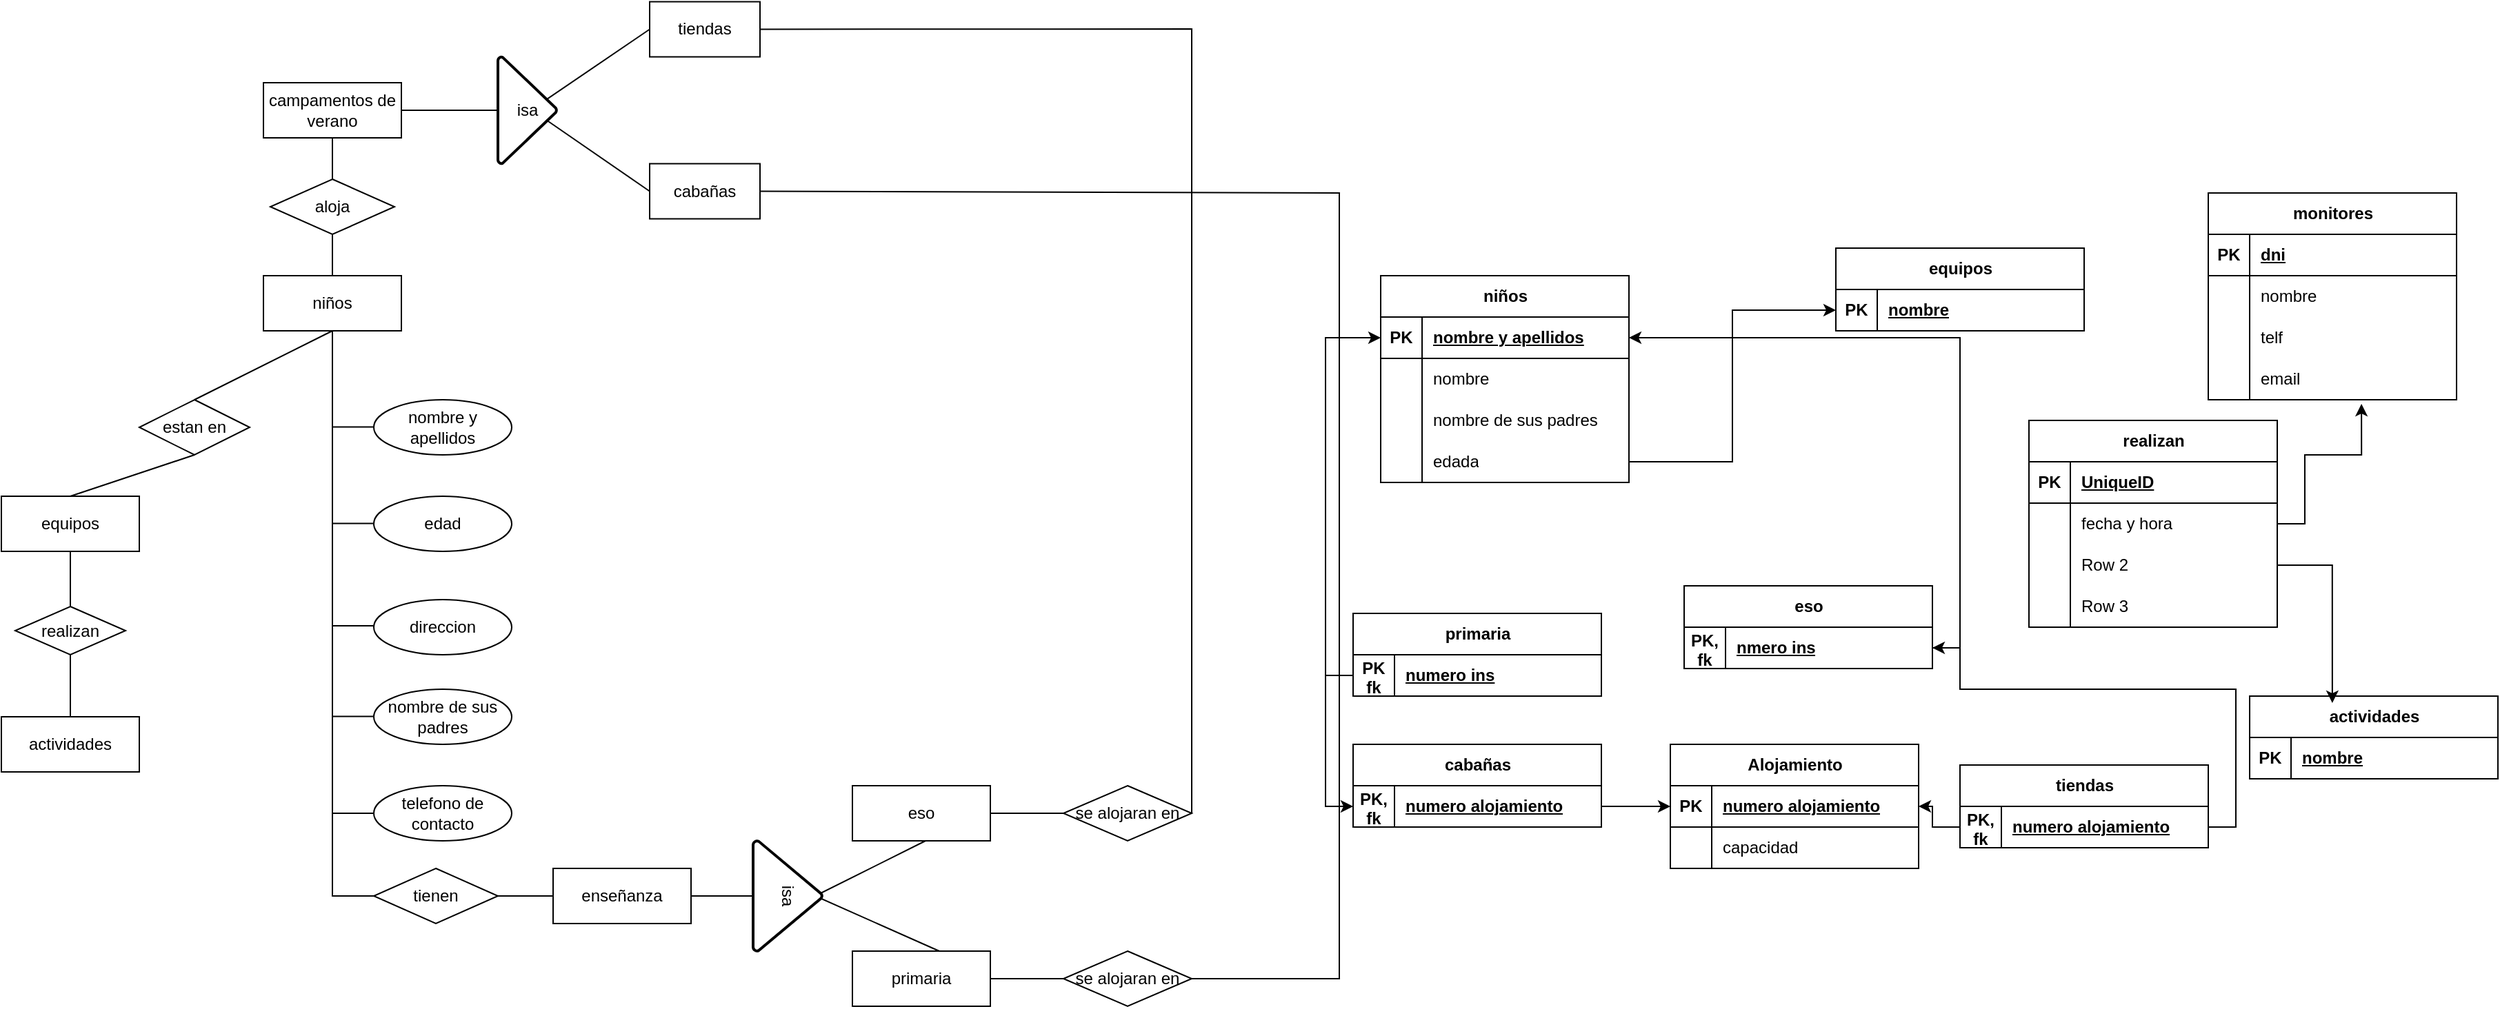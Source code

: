 <mxfile version="22.0.3" type="device">
  <diagram name="Página-1" id="S-wdcq74vXQjCi6a9etA">
    <mxGraphModel dx="1674" dy="836" grid="1" gridSize="10" guides="1" tooltips="1" connect="1" arrows="1" fold="1" page="1" pageScale="1" pageWidth="827" pageHeight="1169" math="0" shadow="0">
      <root>
        <mxCell id="0" />
        <mxCell id="1" parent="0" />
        <mxCell id="uVGY0CKynNn2OSyf4m-9-3" value="campamentos de verano" style="whiteSpace=wrap;html=1;align=center;" parent="1" vertex="1">
          <mxGeometry x="300" y="190" width="100" height="40" as="geometry" />
        </mxCell>
        <mxCell id="uVGY0CKynNn2OSyf4m-9-4" value="niños" style="whiteSpace=wrap;html=1;align=center;" parent="1" vertex="1">
          <mxGeometry x="300" y="330" width="100" height="40" as="geometry" />
        </mxCell>
        <mxCell id="uVGY0CKynNn2OSyf4m-9-6" value="" style="endArrow=none;html=1;rounded=0;exitX=0.5;exitY=1;exitDx=0;exitDy=0;entryX=0.5;entryY=0;entryDx=0;entryDy=0;" parent="1" source="uVGY0CKynNn2OSyf4m-9-3" target="uVGY0CKynNn2OSyf4m-9-4" edge="1">
          <mxGeometry relative="1" as="geometry">
            <mxPoint x="290" y="430" as="sourcePoint" />
            <mxPoint x="450" y="430" as="targetPoint" />
          </mxGeometry>
        </mxCell>
        <mxCell id="uVGY0CKynNn2OSyf4m-9-5" value="aloja" style="shape=rhombus;perimeter=rhombusPerimeter;whiteSpace=wrap;html=1;align=center;" parent="1" vertex="1">
          <mxGeometry x="305" y="260" width="90" height="40" as="geometry" />
        </mxCell>
        <mxCell id="uVGY0CKynNn2OSyf4m-9-10" value="nombre y apellidos" style="ellipse;whiteSpace=wrap;html=1;align=center;" parent="1" vertex="1">
          <mxGeometry x="380" y="420" width="100" height="40" as="geometry" />
        </mxCell>
        <mxCell id="uVGY0CKynNn2OSyf4m-9-11" value="edad" style="ellipse;whiteSpace=wrap;html=1;align=center;" parent="1" vertex="1">
          <mxGeometry x="380" y="490" width="100" height="40" as="geometry" />
        </mxCell>
        <mxCell id="uVGY0CKynNn2OSyf4m-9-12" value="direccion" style="ellipse;whiteSpace=wrap;html=1;align=center;" parent="1" vertex="1">
          <mxGeometry x="380" y="565" width="100" height="40" as="geometry" />
        </mxCell>
        <mxCell id="uVGY0CKynNn2OSyf4m-9-13" value="nombre de sus padres" style="ellipse;whiteSpace=wrap;html=1;align=center;" parent="1" vertex="1">
          <mxGeometry x="380" y="630" width="100" height="40" as="geometry" />
        </mxCell>
        <mxCell id="uVGY0CKynNn2OSyf4m-9-14" value="telefono de contacto" style="ellipse;whiteSpace=wrap;html=1;align=center;" parent="1" vertex="1">
          <mxGeometry x="380" y="700" width="100" height="40" as="geometry" />
        </mxCell>
        <mxCell id="uVGY0CKynNn2OSyf4m-9-16" value="" style="endArrow=none;html=1;rounded=0;exitX=0.5;exitY=1;exitDx=0;exitDy=0;entryX=0;entryY=0.5;entryDx=0;entryDy=0;" parent="1" edge="1">
          <mxGeometry relative="1" as="geometry">
            <mxPoint x="350" y="370" as="sourcePoint" />
            <mxPoint x="380.0" y="780" as="targetPoint" />
            <Array as="points">
              <mxPoint x="350" y="780" />
            </Array>
          </mxGeometry>
        </mxCell>
        <mxCell id="uVGY0CKynNn2OSyf4m-9-18" value="" style="endArrow=none;html=1;rounded=0;entryX=0;entryY=0.5;entryDx=0;entryDy=0;" parent="1" target="uVGY0CKynNn2OSyf4m-9-14" edge="1">
          <mxGeometry relative="1" as="geometry">
            <mxPoint x="350" y="720" as="sourcePoint" />
            <mxPoint x="180" y="560" as="targetPoint" />
          </mxGeometry>
        </mxCell>
        <mxCell id="uVGY0CKynNn2OSyf4m-9-19" value="" style="endArrow=none;html=1;rounded=0;entryX=0;entryY=0.5;entryDx=0;entryDy=0;" parent="1" edge="1">
          <mxGeometry relative="1" as="geometry">
            <mxPoint x="350" y="649.76" as="sourcePoint" />
            <mxPoint x="380" y="649.76" as="targetPoint" />
          </mxGeometry>
        </mxCell>
        <mxCell id="uVGY0CKynNn2OSyf4m-9-23" value="" style="endArrow=none;html=1;rounded=0;entryX=0;entryY=0.5;entryDx=0;entryDy=0;" parent="1" edge="1">
          <mxGeometry relative="1" as="geometry">
            <mxPoint x="350" y="584" as="sourcePoint" />
            <mxPoint x="380" y="584" as="targetPoint" />
          </mxGeometry>
        </mxCell>
        <mxCell id="uVGY0CKynNn2OSyf4m-9-24" value="" style="endArrow=none;html=1;rounded=0;entryX=0;entryY=0.5;entryDx=0;entryDy=0;" parent="1" edge="1">
          <mxGeometry relative="1" as="geometry">
            <mxPoint x="350" y="509.76" as="sourcePoint" />
            <mxPoint x="380" y="509.76" as="targetPoint" />
          </mxGeometry>
        </mxCell>
        <mxCell id="uVGY0CKynNn2OSyf4m-9-25" value="" style="endArrow=none;html=1;rounded=0;entryX=0;entryY=0.5;entryDx=0;entryDy=0;" parent="1" edge="1">
          <mxGeometry relative="1" as="geometry">
            <mxPoint x="350" y="439.76" as="sourcePoint" />
            <mxPoint x="380" y="439.76" as="targetPoint" />
          </mxGeometry>
        </mxCell>
        <mxCell id="uVGY0CKynNn2OSyf4m-9-26" value="tienen" style="shape=rhombus;perimeter=rhombusPerimeter;whiteSpace=wrap;html=1;align=center;" parent="1" vertex="1">
          <mxGeometry x="380" y="760" width="90" height="40" as="geometry" />
        </mxCell>
        <mxCell id="uVGY0CKynNn2OSyf4m-9-27" value="enseñanza" style="whiteSpace=wrap;html=1;align=center;" parent="1" vertex="1">
          <mxGeometry x="510" y="760" width="100" height="40" as="geometry" />
        </mxCell>
        <mxCell id="uVGY0CKynNn2OSyf4m-9-28" value="" style="endArrow=none;html=1;rounded=0;exitX=1;exitY=0.5;exitDx=0;exitDy=0;" parent="1" source="uVGY0CKynNn2OSyf4m-9-26" target="uVGY0CKynNn2OSyf4m-9-27" edge="1">
          <mxGeometry relative="1" as="geometry">
            <mxPoint x="410" y="590" as="sourcePoint" />
            <mxPoint x="570" y="590" as="targetPoint" />
          </mxGeometry>
        </mxCell>
        <mxCell id="uVGY0CKynNn2OSyf4m-9-32" value="" style="endArrow=none;html=1;rounded=0;exitX=1;exitY=0.5;exitDx=0;exitDy=0;entryX=0.5;entryY=1;entryDx=0;entryDy=0;" parent="1" source="uVGY0CKynNn2OSyf4m-9-27" edge="1">
          <mxGeometry relative="1" as="geometry">
            <mxPoint x="640" y="620" as="sourcePoint" />
            <mxPoint x="780" y="740" as="targetPoint" />
            <Array as="points">
              <mxPoint x="700" y="780" />
            </Array>
          </mxGeometry>
        </mxCell>
        <mxCell id="uVGY0CKynNn2OSyf4m-9-33" value="" style="endArrow=none;html=1;rounded=0;entryX=0.5;entryY=0;entryDx=0;entryDy=0;" parent="1" source="uVGY0CKynNn2OSyf4m-9-39" edge="1">
          <mxGeometry relative="1" as="geometry">
            <mxPoint x="610" y="780" as="sourcePoint" />
            <mxPoint x="790" y="820" as="targetPoint" />
            <Array as="points">
              <mxPoint x="700" y="780" />
            </Array>
          </mxGeometry>
        </mxCell>
        <mxCell id="uVGY0CKynNn2OSyf4m-9-37" value="eso" style="whiteSpace=wrap;html=1;align=center;" parent="1" vertex="1">
          <mxGeometry x="727" y="700" width="100" height="40" as="geometry" />
        </mxCell>
        <mxCell id="uVGY0CKynNn2OSyf4m-9-38" value="primaria" style="whiteSpace=wrap;html=1;align=center;" parent="1" vertex="1">
          <mxGeometry x="727" y="820" width="100" height="40" as="geometry" />
        </mxCell>
        <mxCell id="uVGY0CKynNn2OSyf4m-9-40" value="" style="endArrow=none;html=1;rounded=0;entryX=0.5;entryY=0;entryDx=0;entryDy=0;" parent="1" target="uVGY0CKynNn2OSyf4m-9-39" edge="1">
          <mxGeometry relative="1" as="geometry">
            <mxPoint x="610" y="780" as="sourcePoint" />
            <mxPoint x="790" y="820" as="targetPoint" />
            <Array as="points" />
          </mxGeometry>
        </mxCell>
        <mxCell id="uVGY0CKynNn2OSyf4m-9-39" value="isa" style="strokeWidth=2;html=1;shape=mxgraph.flowchart.extract_or_measurement;whiteSpace=wrap;rotation=90;" parent="1" vertex="1">
          <mxGeometry x="640" y="755" width="80" height="50" as="geometry" />
        </mxCell>
        <mxCell id="uVGY0CKynNn2OSyf4m-9-42" value="isa" style="strokeWidth=2;html=1;shape=mxgraph.flowchart.extract_or_measurement;whiteSpace=wrap;direction=south;" parent="1" vertex="1">
          <mxGeometry x="470" y="171.25" width="42.5" height="77.5" as="geometry" />
        </mxCell>
        <mxCell id="uVGY0CKynNn2OSyf4m-9-43" value="tiendas" style="whiteSpace=wrap;html=1;align=center;" parent="1" vertex="1">
          <mxGeometry x="580" y="131.25" width="80" height="40" as="geometry" />
        </mxCell>
        <mxCell id="uVGY0CKynNn2OSyf4m-9-44" value="cabañas" style="whiteSpace=wrap;html=1;align=center;" parent="1" vertex="1">
          <mxGeometry x="580" y="248.75" width="80" height="40" as="geometry" />
        </mxCell>
        <mxCell id="uVGY0CKynNn2OSyf4m-9-45" value="" style="endArrow=none;html=1;rounded=0;exitX=1;exitY=0.5;exitDx=0;exitDy=0;" parent="1" source="uVGY0CKynNn2OSyf4m-9-3" target="uVGY0CKynNn2OSyf4m-9-42" edge="1">
          <mxGeometry relative="1" as="geometry">
            <mxPoint x="280" y="400" as="sourcePoint" />
            <mxPoint x="440" y="400" as="targetPoint" />
          </mxGeometry>
        </mxCell>
        <mxCell id="uVGY0CKynNn2OSyf4m-9-47" value="" style="endArrow=none;html=1;rounded=0;exitX=0.393;exitY=0.155;exitDx=0;exitDy=0;exitPerimeter=0;entryX=0;entryY=0.5;entryDx=0;entryDy=0;" parent="1" source="uVGY0CKynNn2OSyf4m-9-42" target="uVGY0CKynNn2OSyf4m-9-43" edge="1">
          <mxGeometry relative="1" as="geometry">
            <mxPoint x="280" y="400" as="sourcePoint" />
            <mxPoint x="440" y="400" as="targetPoint" />
          </mxGeometry>
        </mxCell>
        <mxCell id="uVGY0CKynNn2OSyf4m-9-48" value="" style="endArrow=none;html=1;rounded=0;exitX=0.59;exitY=0.176;exitDx=0;exitDy=0;exitPerimeter=0;entryX=0;entryY=0.5;entryDx=0;entryDy=0;" parent="1" source="uVGY0CKynNn2OSyf4m-9-42" target="uVGY0CKynNn2OSyf4m-9-44" edge="1">
          <mxGeometry relative="1" as="geometry">
            <mxPoint x="280" y="400" as="sourcePoint" />
            <mxPoint x="440" y="400" as="targetPoint" />
          </mxGeometry>
        </mxCell>
        <mxCell id="uVGY0CKynNn2OSyf4m-9-49" value="se alojaran en" style="shape=rhombus;perimeter=rhombusPerimeter;whiteSpace=wrap;html=1;align=center;" parent="1" vertex="1">
          <mxGeometry x="880" y="700" width="93" height="40" as="geometry" />
        </mxCell>
        <mxCell id="uVGY0CKynNn2OSyf4m-9-50" value="se alojaran en" style="shape=rhombus;perimeter=rhombusPerimeter;whiteSpace=wrap;html=1;align=center;" parent="1" vertex="1">
          <mxGeometry x="880" y="820" width="93" height="40" as="geometry" />
        </mxCell>
        <mxCell id="uVGY0CKynNn2OSyf4m-9-51" value="" style="endArrow=none;html=1;rounded=0;exitX=1;exitY=0.5;exitDx=0;exitDy=0;entryX=0;entryY=0.5;entryDx=0;entryDy=0;" parent="1" source="uVGY0CKynNn2OSyf4m-9-37" target="uVGY0CKynNn2OSyf4m-9-49" edge="1">
          <mxGeometry relative="1" as="geometry">
            <mxPoint x="650" y="460" as="sourcePoint" />
            <mxPoint x="810" y="460" as="targetPoint" />
          </mxGeometry>
        </mxCell>
        <mxCell id="uVGY0CKynNn2OSyf4m-9-52" value="" style="endArrow=none;html=1;rounded=0;exitX=1;exitY=0.5;exitDx=0;exitDy=0;entryX=0;entryY=0.5;entryDx=0;entryDy=0;" parent="1" source="uVGY0CKynNn2OSyf4m-9-38" target="uVGY0CKynNn2OSyf4m-9-50" edge="1">
          <mxGeometry relative="1" as="geometry">
            <mxPoint x="650" y="600" as="sourcePoint" />
            <mxPoint x="810" y="600" as="targetPoint" />
          </mxGeometry>
        </mxCell>
        <mxCell id="uVGY0CKynNn2OSyf4m-9-53" value="" style="endArrow=none;html=1;rounded=0;exitX=1;exitY=0.5;exitDx=0;exitDy=0;entryX=1;entryY=0.5;entryDx=0;entryDy=0;" parent="1" source="uVGY0CKynNn2OSyf4m-9-50" target="uVGY0CKynNn2OSyf4m-9-44" edge="1">
          <mxGeometry relative="1" as="geometry">
            <mxPoint x="650" y="600" as="sourcePoint" />
            <mxPoint x="810" y="600" as="targetPoint" />
            <Array as="points">
              <mxPoint x="1080" y="840" />
              <mxPoint x="1080" y="270" />
            </Array>
          </mxGeometry>
        </mxCell>
        <mxCell id="uVGY0CKynNn2OSyf4m-9-54" value="" style="endArrow=none;html=1;rounded=0;exitX=1;exitY=0.5;exitDx=0;exitDy=0;entryX=1;entryY=0.5;entryDx=0;entryDy=0;" parent="1" source="uVGY0CKynNn2OSyf4m-9-49" target="uVGY0CKynNn2OSyf4m-9-43" edge="1">
          <mxGeometry relative="1" as="geometry">
            <mxPoint x="860" y="690" as="sourcePoint" />
            <mxPoint x="1020" y="690" as="targetPoint" />
            <Array as="points">
              <mxPoint x="973" y="151" />
            </Array>
          </mxGeometry>
        </mxCell>
        <mxCell id="uVGY0CKynNn2OSyf4m-9-57" value="equipos" style="whiteSpace=wrap;html=1;align=center;" parent="1" vertex="1">
          <mxGeometry x="110" y="490" width="100" height="40" as="geometry" />
        </mxCell>
        <mxCell id="uVGY0CKynNn2OSyf4m-9-58" value="" style="endArrow=none;html=1;rounded=0;exitX=0.5;exitY=0;exitDx=0;exitDy=0;entryX=0.5;entryY=1;entryDx=0;entryDy=0;" parent="1" source="uVGY0CKynNn2OSyf4m-9-55" target="uVGY0CKynNn2OSyf4m-9-4" edge="1">
          <mxGeometry relative="1" as="geometry">
            <mxPoint x="230" y="490" as="sourcePoint" />
            <mxPoint x="390" y="490" as="targetPoint" />
          </mxGeometry>
        </mxCell>
        <mxCell id="uVGY0CKynNn2OSyf4m-9-59" value="" style="endArrow=none;html=1;rounded=0;exitX=0.5;exitY=0;exitDx=0;exitDy=0;entryX=0.5;entryY=1;entryDx=0;entryDy=0;" parent="1" source="uVGY0CKynNn2OSyf4m-9-57" target="uVGY0CKynNn2OSyf4m-9-55" edge="1">
          <mxGeometry relative="1" as="geometry">
            <mxPoint x="160" y="490" as="sourcePoint" />
            <mxPoint x="350" y="370" as="targetPoint" />
          </mxGeometry>
        </mxCell>
        <mxCell id="uVGY0CKynNn2OSyf4m-9-55" value="estan en" style="shape=rhombus;perimeter=rhombusPerimeter;whiteSpace=wrap;html=1;align=center;" parent="1" vertex="1">
          <mxGeometry x="210" y="420" width="80" height="40" as="geometry" />
        </mxCell>
        <mxCell id="uVGY0CKynNn2OSyf4m-9-61" value="actividades" style="whiteSpace=wrap;html=1;align=center;" parent="1" vertex="1">
          <mxGeometry x="110" y="650" width="100" height="40" as="geometry" />
        </mxCell>
        <mxCell id="uVGY0CKynNn2OSyf4m-9-62" value="" style="endArrow=none;html=1;rounded=0;exitX=0.5;exitY=1;exitDx=0;exitDy=0;entryX=0.5;entryY=0;entryDx=0;entryDy=0;" parent="1" source="uVGY0CKynNn2OSyf4m-9-57" target="uVGY0CKynNn2OSyf4m-9-61" edge="1">
          <mxGeometry relative="1" as="geometry">
            <mxPoint x="230" y="490" as="sourcePoint" />
            <mxPoint x="390" y="490" as="targetPoint" />
          </mxGeometry>
        </mxCell>
        <mxCell id="uVGY0CKynNn2OSyf4m-9-60" value="realizan" style="shape=rhombus;perimeter=rhombusPerimeter;whiteSpace=wrap;html=1;align=center;" parent="1" vertex="1">
          <mxGeometry x="120" y="570" width="80" height="35" as="geometry" />
        </mxCell>
        <mxCell id="KefQFR_1nZYxzl1CZLrH-1" value="niños" style="shape=table;startSize=30;container=1;collapsible=1;childLayout=tableLayout;fixedRows=1;rowLines=0;fontStyle=1;align=center;resizeLast=1;html=1;" vertex="1" parent="1">
          <mxGeometry x="1110" y="330" width="180" height="150" as="geometry" />
        </mxCell>
        <mxCell id="KefQFR_1nZYxzl1CZLrH-2" value="" style="shape=tableRow;horizontal=0;startSize=0;swimlaneHead=0;swimlaneBody=0;fillColor=none;collapsible=0;dropTarget=0;points=[[0,0.5],[1,0.5]];portConstraint=eastwest;top=0;left=0;right=0;bottom=1;" vertex="1" parent="KefQFR_1nZYxzl1CZLrH-1">
          <mxGeometry y="30" width="180" height="30" as="geometry" />
        </mxCell>
        <mxCell id="KefQFR_1nZYxzl1CZLrH-3" value="PK" style="shape=partialRectangle;connectable=0;fillColor=none;top=0;left=0;bottom=0;right=0;fontStyle=1;overflow=hidden;whiteSpace=wrap;html=1;" vertex="1" parent="KefQFR_1nZYxzl1CZLrH-2">
          <mxGeometry width="30" height="30" as="geometry">
            <mxRectangle width="30" height="30" as="alternateBounds" />
          </mxGeometry>
        </mxCell>
        <mxCell id="KefQFR_1nZYxzl1CZLrH-4" value="nombre y apellidos&lt;span style=&quot;white-space: pre;&quot;&gt;&#x9;&lt;/span&gt;" style="shape=partialRectangle;connectable=0;fillColor=none;top=0;left=0;bottom=0;right=0;align=left;spacingLeft=6;fontStyle=5;overflow=hidden;whiteSpace=wrap;html=1;" vertex="1" parent="KefQFR_1nZYxzl1CZLrH-2">
          <mxGeometry x="30" width="150" height="30" as="geometry">
            <mxRectangle width="150" height="30" as="alternateBounds" />
          </mxGeometry>
        </mxCell>
        <mxCell id="KefQFR_1nZYxzl1CZLrH-5" value="" style="shape=tableRow;horizontal=0;startSize=0;swimlaneHead=0;swimlaneBody=0;fillColor=none;collapsible=0;dropTarget=0;points=[[0,0.5],[1,0.5]];portConstraint=eastwest;top=0;left=0;right=0;bottom=0;" vertex="1" parent="KefQFR_1nZYxzl1CZLrH-1">
          <mxGeometry y="60" width="180" height="30" as="geometry" />
        </mxCell>
        <mxCell id="KefQFR_1nZYxzl1CZLrH-6" value="" style="shape=partialRectangle;connectable=0;fillColor=none;top=0;left=0;bottom=0;right=0;editable=1;overflow=hidden;whiteSpace=wrap;html=1;" vertex="1" parent="KefQFR_1nZYxzl1CZLrH-5">
          <mxGeometry width="30" height="30" as="geometry">
            <mxRectangle width="30" height="30" as="alternateBounds" />
          </mxGeometry>
        </mxCell>
        <mxCell id="KefQFR_1nZYxzl1CZLrH-7" value="nombre" style="shape=partialRectangle;connectable=0;fillColor=none;top=0;left=0;bottom=0;right=0;align=left;spacingLeft=6;overflow=hidden;whiteSpace=wrap;html=1;" vertex="1" parent="KefQFR_1nZYxzl1CZLrH-5">
          <mxGeometry x="30" width="150" height="30" as="geometry">
            <mxRectangle width="150" height="30" as="alternateBounds" />
          </mxGeometry>
        </mxCell>
        <mxCell id="KefQFR_1nZYxzl1CZLrH-8" value="" style="shape=tableRow;horizontal=0;startSize=0;swimlaneHead=0;swimlaneBody=0;fillColor=none;collapsible=0;dropTarget=0;points=[[0,0.5],[1,0.5]];portConstraint=eastwest;top=0;left=0;right=0;bottom=0;" vertex="1" parent="KefQFR_1nZYxzl1CZLrH-1">
          <mxGeometry y="90" width="180" height="30" as="geometry" />
        </mxCell>
        <mxCell id="KefQFR_1nZYxzl1CZLrH-9" value="" style="shape=partialRectangle;connectable=0;fillColor=none;top=0;left=0;bottom=0;right=0;editable=1;overflow=hidden;whiteSpace=wrap;html=1;" vertex="1" parent="KefQFR_1nZYxzl1CZLrH-8">
          <mxGeometry width="30" height="30" as="geometry">
            <mxRectangle width="30" height="30" as="alternateBounds" />
          </mxGeometry>
        </mxCell>
        <mxCell id="KefQFR_1nZYxzl1CZLrH-10" value="nombre de sus padres" style="shape=partialRectangle;connectable=0;fillColor=none;top=0;left=0;bottom=0;right=0;align=left;spacingLeft=6;overflow=hidden;whiteSpace=wrap;html=1;" vertex="1" parent="KefQFR_1nZYxzl1CZLrH-8">
          <mxGeometry x="30" width="150" height="30" as="geometry">
            <mxRectangle width="150" height="30" as="alternateBounds" />
          </mxGeometry>
        </mxCell>
        <mxCell id="KefQFR_1nZYxzl1CZLrH-11" value="" style="shape=tableRow;horizontal=0;startSize=0;swimlaneHead=0;swimlaneBody=0;fillColor=none;collapsible=0;dropTarget=0;points=[[0,0.5],[1,0.5]];portConstraint=eastwest;top=0;left=0;right=0;bottom=0;" vertex="1" parent="KefQFR_1nZYxzl1CZLrH-1">
          <mxGeometry y="120" width="180" height="30" as="geometry" />
        </mxCell>
        <mxCell id="KefQFR_1nZYxzl1CZLrH-12" value="" style="shape=partialRectangle;connectable=0;fillColor=none;top=0;left=0;bottom=0;right=0;editable=1;overflow=hidden;whiteSpace=wrap;html=1;" vertex="1" parent="KefQFR_1nZYxzl1CZLrH-11">
          <mxGeometry width="30" height="30" as="geometry">
            <mxRectangle width="30" height="30" as="alternateBounds" />
          </mxGeometry>
        </mxCell>
        <mxCell id="KefQFR_1nZYxzl1CZLrH-13" value="edada" style="shape=partialRectangle;connectable=0;fillColor=none;top=0;left=0;bottom=0;right=0;align=left;spacingLeft=6;overflow=hidden;whiteSpace=wrap;html=1;" vertex="1" parent="KefQFR_1nZYxzl1CZLrH-11">
          <mxGeometry x="30" width="150" height="30" as="geometry">
            <mxRectangle width="150" height="30" as="alternateBounds" />
          </mxGeometry>
        </mxCell>
        <mxCell id="KefQFR_1nZYxzl1CZLrH-14" value="primaria" style="shape=table;startSize=30;container=1;collapsible=1;childLayout=tableLayout;fixedRows=1;rowLines=0;fontStyle=1;align=center;resizeLast=1;html=1;" vertex="1" parent="1">
          <mxGeometry x="1090" y="575" width="180" height="60" as="geometry" />
        </mxCell>
        <mxCell id="KefQFR_1nZYxzl1CZLrH-15" value="" style="shape=tableRow;horizontal=0;startSize=0;swimlaneHead=0;swimlaneBody=0;fillColor=none;collapsible=0;dropTarget=0;points=[[0,0.5],[1,0.5]];portConstraint=eastwest;top=0;left=0;right=0;bottom=1;" vertex="1" parent="KefQFR_1nZYxzl1CZLrH-14">
          <mxGeometry y="30" width="180" height="30" as="geometry" />
        </mxCell>
        <mxCell id="KefQFR_1nZYxzl1CZLrH-16" value="PK fk" style="shape=partialRectangle;connectable=0;fillColor=none;top=0;left=0;bottom=0;right=0;fontStyle=1;overflow=hidden;whiteSpace=wrap;html=1;" vertex="1" parent="KefQFR_1nZYxzl1CZLrH-15">
          <mxGeometry width="30" height="30" as="geometry">
            <mxRectangle width="30" height="30" as="alternateBounds" />
          </mxGeometry>
        </mxCell>
        <mxCell id="KefQFR_1nZYxzl1CZLrH-17" value="numero ins" style="shape=partialRectangle;connectable=0;fillColor=none;top=0;left=0;bottom=0;right=0;align=left;spacingLeft=6;fontStyle=5;overflow=hidden;whiteSpace=wrap;html=1;" vertex="1" parent="KefQFR_1nZYxzl1CZLrH-15">
          <mxGeometry x="30" width="150" height="30" as="geometry">
            <mxRectangle width="150" height="30" as="alternateBounds" />
          </mxGeometry>
        </mxCell>
        <mxCell id="KefQFR_1nZYxzl1CZLrH-27" value="eso" style="shape=table;startSize=30;container=1;collapsible=1;childLayout=tableLayout;fixedRows=1;rowLines=0;fontStyle=1;align=center;resizeLast=1;html=1;" vertex="1" parent="1">
          <mxGeometry x="1330" y="555" width="180" height="60" as="geometry" />
        </mxCell>
        <mxCell id="KefQFR_1nZYxzl1CZLrH-28" value="" style="shape=tableRow;horizontal=0;startSize=0;swimlaneHead=0;swimlaneBody=0;fillColor=none;collapsible=0;dropTarget=0;points=[[0,0.5],[1,0.5]];portConstraint=eastwest;top=0;left=0;right=0;bottom=1;" vertex="1" parent="KefQFR_1nZYxzl1CZLrH-27">
          <mxGeometry y="30" width="180" height="30" as="geometry" />
        </mxCell>
        <mxCell id="KefQFR_1nZYxzl1CZLrH-29" value="PK, fk" style="shape=partialRectangle;connectable=0;fillColor=none;top=0;left=0;bottom=0;right=0;fontStyle=1;overflow=hidden;whiteSpace=wrap;html=1;" vertex="1" parent="KefQFR_1nZYxzl1CZLrH-28">
          <mxGeometry width="30" height="30" as="geometry">
            <mxRectangle width="30" height="30" as="alternateBounds" />
          </mxGeometry>
        </mxCell>
        <mxCell id="KefQFR_1nZYxzl1CZLrH-30" value="nmero ins" style="shape=partialRectangle;connectable=0;fillColor=none;top=0;left=0;bottom=0;right=0;align=left;spacingLeft=6;fontStyle=5;overflow=hidden;whiteSpace=wrap;html=1;" vertex="1" parent="KefQFR_1nZYxzl1CZLrH-28">
          <mxGeometry x="30" width="150" height="30" as="geometry">
            <mxRectangle width="150" height="30" as="alternateBounds" />
          </mxGeometry>
        </mxCell>
        <mxCell id="KefQFR_1nZYxzl1CZLrH-40" value="cabañas" style="shape=table;startSize=30;container=1;collapsible=1;childLayout=tableLayout;fixedRows=1;rowLines=0;fontStyle=1;align=center;resizeLast=1;html=1;" vertex="1" parent="1">
          <mxGeometry x="1090" y="670" width="180" height="60" as="geometry" />
        </mxCell>
        <mxCell id="KefQFR_1nZYxzl1CZLrH-41" value="" style="shape=tableRow;horizontal=0;startSize=0;swimlaneHead=0;swimlaneBody=0;fillColor=none;collapsible=0;dropTarget=0;points=[[0,0.5],[1,0.5]];portConstraint=eastwest;top=0;left=0;right=0;bottom=1;" vertex="1" parent="KefQFR_1nZYxzl1CZLrH-40">
          <mxGeometry y="30" width="180" height="30" as="geometry" />
        </mxCell>
        <mxCell id="KefQFR_1nZYxzl1CZLrH-42" value="PK, fk" style="shape=partialRectangle;connectable=0;fillColor=none;top=0;left=0;bottom=0;right=0;fontStyle=1;overflow=hidden;whiteSpace=wrap;html=1;" vertex="1" parent="KefQFR_1nZYxzl1CZLrH-41">
          <mxGeometry width="30" height="30" as="geometry">
            <mxRectangle width="30" height="30" as="alternateBounds" />
          </mxGeometry>
        </mxCell>
        <mxCell id="KefQFR_1nZYxzl1CZLrH-43" value="numero alojamiento" style="shape=partialRectangle;connectable=0;fillColor=none;top=0;left=0;bottom=0;right=0;align=left;spacingLeft=6;fontStyle=5;overflow=hidden;whiteSpace=wrap;html=1;" vertex="1" parent="KefQFR_1nZYxzl1CZLrH-41">
          <mxGeometry x="30" width="150" height="30" as="geometry">
            <mxRectangle width="150" height="30" as="alternateBounds" />
          </mxGeometry>
        </mxCell>
        <mxCell id="KefQFR_1nZYxzl1CZLrH-53" value="Alojamiento" style="shape=table;startSize=30;container=1;collapsible=1;childLayout=tableLayout;fixedRows=1;rowLines=0;fontStyle=1;align=center;resizeLast=1;html=1;" vertex="1" parent="1">
          <mxGeometry x="1320" y="670" width="180" height="90" as="geometry" />
        </mxCell>
        <mxCell id="KefQFR_1nZYxzl1CZLrH-54" value="" style="shape=tableRow;horizontal=0;startSize=0;swimlaneHead=0;swimlaneBody=0;fillColor=none;collapsible=0;dropTarget=0;points=[[0,0.5],[1,0.5]];portConstraint=eastwest;top=0;left=0;right=0;bottom=1;" vertex="1" parent="KefQFR_1nZYxzl1CZLrH-53">
          <mxGeometry y="30" width="180" height="30" as="geometry" />
        </mxCell>
        <mxCell id="KefQFR_1nZYxzl1CZLrH-55" value="PK" style="shape=partialRectangle;connectable=0;fillColor=none;top=0;left=0;bottom=0;right=0;fontStyle=1;overflow=hidden;whiteSpace=wrap;html=1;" vertex="1" parent="KefQFR_1nZYxzl1CZLrH-54">
          <mxGeometry width="30" height="30" as="geometry">
            <mxRectangle width="30" height="30" as="alternateBounds" />
          </mxGeometry>
        </mxCell>
        <mxCell id="KefQFR_1nZYxzl1CZLrH-56" value="numero alojamiento" style="shape=partialRectangle;connectable=0;fillColor=none;top=0;left=0;bottom=0;right=0;align=left;spacingLeft=6;fontStyle=5;overflow=hidden;whiteSpace=wrap;html=1;" vertex="1" parent="KefQFR_1nZYxzl1CZLrH-54">
          <mxGeometry x="30" width="150" height="30" as="geometry">
            <mxRectangle width="150" height="30" as="alternateBounds" />
          </mxGeometry>
        </mxCell>
        <mxCell id="KefQFR_1nZYxzl1CZLrH-57" value="" style="shape=tableRow;horizontal=0;startSize=0;swimlaneHead=0;swimlaneBody=0;fillColor=none;collapsible=0;dropTarget=0;points=[[0,0.5],[1,0.5]];portConstraint=eastwest;top=0;left=0;right=0;bottom=0;" vertex="1" parent="KefQFR_1nZYxzl1CZLrH-53">
          <mxGeometry y="60" width="180" height="30" as="geometry" />
        </mxCell>
        <mxCell id="KefQFR_1nZYxzl1CZLrH-58" value="" style="shape=partialRectangle;connectable=0;fillColor=none;top=0;left=0;bottom=0;right=0;editable=1;overflow=hidden;whiteSpace=wrap;html=1;" vertex="1" parent="KefQFR_1nZYxzl1CZLrH-57">
          <mxGeometry width="30" height="30" as="geometry">
            <mxRectangle width="30" height="30" as="alternateBounds" />
          </mxGeometry>
        </mxCell>
        <mxCell id="KefQFR_1nZYxzl1CZLrH-59" value="capacidad" style="shape=partialRectangle;connectable=0;fillColor=none;top=0;left=0;bottom=0;right=0;align=left;spacingLeft=6;overflow=hidden;whiteSpace=wrap;html=1;" vertex="1" parent="KefQFR_1nZYxzl1CZLrH-57">
          <mxGeometry x="30" width="150" height="30" as="geometry">
            <mxRectangle width="150" height="30" as="alternateBounds" />
          </mxGeometry>
        </mxCell>
        <mxCell id="KefQFR_1nZYxzl1CZLrH-66" value="equipos" style="shape=table;startSize=30;container=1;collapsible=1;childLayout=tableLayout;fixedRows=1;rowLines=0;fontStyle=1;align=center;resizeLast=1;html=1;" vertex="1" parent="1">
          <mxGeometry x="1440" y="310" width="180" height="60" as="geometry" />
        </mxCell>
        <mxCell id="KefQFR_1nZYxzl1CZLrH-67" value="" style="shape=tableRow;horizontal=0;startSize=0;swimlaneHead=0;swimlaneBody=0;fillColor=none;collapsible=0;dropTarget=0;points=[[0,0.5],[1,0.5]];portConstraint=eastwest;top=0;left=0;right=0;bottom=1;" vertex="1" parent="KefQFR_1nZYxzl1CZLrH-66">
          <mxGeometry y="30" width="180" height="30" as="geometry" />
        </mxCell>
        <mxCell id="KefQFR_1nZYxzl1CZLrH-68" value="PK" style="shape=partialRectangle;connectable=0;fillColor=none;top=0;left=0;bottom=0;right=0;fontStyle=1;overflow=hidden;whiteSpace=wrap;html=1;" vertex="1" parent="KefQFR_1nZYxzl1CZLrH-67">
          <mxGeometry width="30" height="30" as="geometry">
            <mxRectangle width="30" height="30" as="alternateBounds" />
          </mxGeometry>
        </mxCell>
        <mxCell id="KefQFR_1nZYxzl1CZLrH-69" value="nombre" style="shape=partialRectangle;connectable=0;fillColor=none;top=0;left=0;bottom=0;right=0;align=left;spacingLeft=6;fontStyle=5;overflow=hidden;whiteSpace=wrap;html=1;" vertex="1" parent="KefQFR_1nZYxzl1CZLrH-67">
          <mxGeometry x="30" width="150" height="30" as="geometry">
            <mxRectangle width="150" height="30" as="alternateBounds" />
          </mxGeometry>
        </mxCell>
        <mxCell id="KefQFR_1nZYxzl1CZLrH-79" value="monitores" style="shape=table;startSize=30;container=1;collapsible=1;childLayout=tableLayout;fixedRows=1;rowLines=0;fontStyle=1;align=center;resizeLast=1;html=1;" vertex="1" parent="1">
          <mxGeometry x="1710" y="270" width="180" height="150" as="geometry" />
        </mxCell>
        <mxCell id="KefQFR_1nZYxzl1CZLrH-80" value="" style="shape=tableRow;horizontal=0;startSize=0;swimlaneHead=0;swimlaneBody=0;fillColor=none;collapsible=0;dropTarget=0;points=[[0,0.5],[1,0.5]];portConstraint=eastwest;top=0;left=0;right=0;bottom=1;" vertex="1" parent="KefQFR_1nZYxzl1CZLrH-79">
          <mxGeometry y="30" width="180" height="30" as="geometry" />
        </mxCell>
        <mxCell id="KefQFR_1nZYxzl1CZLrH-81" value="PK" style="shape=partialRectangle;connectable=0;fillColor=none;top=0;left=0;bottom=0;right=0;fontStyle=1;overflow=hidden;whiteSpace=wrap;html=1;" vertex="1" parent="KefQFR_1nZYxzl1CZLrH-80">
          <mxGeometry width="30" height="30" as="geometry">
            <mxRectangle width="30" height="30" as="alternateBounds" />
          </mxGeometry>
        </mxCell>
        <mxCell id="KefQFR_1nZYxzl1CZLrH-82" value="dni" style="shape=partialRectangle;connectable=0;fillColor=none;top=0;left=0;bottom=0;right=0;align=left;spacingLeft=6;fontStyle=5;overflow=hidden;whiteSpace=wrap;html=1;" vertex="1" parent="KefQFR_1nZYxzl1CZLrH-80">
          <mxGeometry x="30" width="150" height="30" as="geometry">
            <mxRectangle width="150" height="30" as="alternateBounds" />
          </mxGeometry>
        </mxCell>
        <mxCell id="KefQFR_1nZYxzl1CZLrH-83" value="" style="shape=tableRow;horizontal=0;startSize=0;swimlaneHead=0;swimlaneBody=0;fillColor=none;collapsible=0;dropTarget=0;points=[[0,0.5],[1,0.5]];portConstraint=eastwest;top=0;left=0;right=0;bottom=0;" vertex="1" parent="KefQFR_1nZYxzl1CZLrH-79">
          <mxGeometry y="60" width="180" height="30" as="geometry" />
        </mxCell>
        <mxCell id="KefQFR_1nZYxzl1CZLrH-84" value="" style="shape=partialRectangle;connectable=0;fillColor=none;top=0;left=0;bottom=0;right=0;editable=1;overflow=hidden;whiteSpace=wrap;html=1;" vertex="1" parent="KefQFR_1nZYxzl1CZLrH-83">
          <mxGeometry width="30" height="30" as="geometry">
            <mxRectangle width="30" height="30" as="alternateBounds" />
          </mxGeometry>
        </mxCell>
        <mxCell id="KefQFR_1nZYxzl1CZLrH-85" value="nombre" style="shape=partialRectangle;connectable=0;fillColor=none;top=0;left=0;bottom=0;right=0;align=left;spacingLeft=6;overflow=hidden;whiteSpace=wrap;html=1;" vertex="1" parent="KefQFR_1nZYxzl1CZLrH-83">
          <mxGeometry x="30" width="150" height="30" as="geometry">
            <mxRectangle width="150" height="30" as="alternateBounds" />
          </mxGeometry>
        </mxCell>
        <mxCell id="KefQFR_1nZYxzl1CZLrH-86" value="" style="shape=tableRow;horizontal=0;startSize=0;swimlaneHead=0;swimlaneBody=0;fillColor=none;collapsible=0;dropTarget=0;points=[[0,0.5],[1,0.5]];portConstraint=eastwest;top=0;left=0;right=0;bottom=0;" vertex="1" parent="KefQFR_1nZYxzl1CZLrH-79">
          <mxGeometry y="90" width="180" height="30" as="geometry" />
        </mxCell>
        <mxCell id="KefQFR_1nZYxzl1CZLrH-87" value="" style="shape=partialRectangle;connectable=0;fillColor=none;top=0;left=0;bottom=0;right=0;editable=1;overflow=hidden;whiteSpace=wrap;html=1;" vertex="1" parent="KefQFR_1nZYxzl1CZLrH-86">
          <mxGeometry width="30" height="30" as="geometry">
            <mxRectangle width="30" height="30" as="alternateBounds" />
          </mxGeometry>
        </mxCell>
        <mxCell id="KefQFR_1nZYxzl1CZLrH-88" value="telf" style="shape=partialRectangle;connectable=0;fillColor=none;top=0;left=0;bottom=0;right=0;align=left;spacingLeft=6;overflow=hidden;whiteSpace=wrap;html=1;" vertex="1" parent="KefQFR_1nZYxzl1CZLrH-86">
          <mxGeometry x="30" width="150" height="30" as="geometry">
            <mxRectangle width="150" height="30" as="alternateBounds" />
          </mxGeometry>
        </mxCell>
        <mxCell id="KefQFR_1nZYxzl1CZLrH-89" value="" style="shape=tableRow;horizontal=0;startSize=0;swimlaneHead=0;swimlaneBody=0;fillColor=none;collapsible=0;dropTarget=0;points=[[0,0.5],[1,0.5]];portConstraint=eastwest;top=0;left=0;right=0;bottom=0;" vertex="1" parent="KefQFR_1nZYxzl1CZLrH-79">
          <mxGeometry y="120" width="180" height="30" as="geometry" />
        </mxCell>
        <mxCell id="KefQFR_1nZYxzl1CZLrH-90" value="" style="shape=partialRectangle;connectable=0;fillColor=none;top=0;left=0;bottom=0;right=0;editable=1;overflow=hidden;whiteSpace=wrap;html=1;" vertex="1" parent="KefQFR_1nZYxzl1CZLrH-89">
          <mxGeometry width="30" height="30" as="geometry">
            <mxRectangle width="30" height="30" as="alternateBounds" />
          </mxGeometry>
        </mxCell>
        <mxCell id="KefQFR_1nZYxzl1CZLrH-91" value="email" style="shape=partialRectangle;connectable=0;fillColor=none;top=0;left=0;bottom=0;right=0;align=left;spacingLeft=6;overflow=hidden;whiteSpace=wrap;html=1;" vertex="1" parent="KefQFR_1nZYxzl1CZLrH-89">
          <mxGeometry x="30" width="150" height="30" as="geometry">
            <mxRectangle width="150" height="30" as="alternateBounds" />
          </mxGeometry>
        </mxCell>
        <mxCell id="KefQFR_1nZYxzl1CZLrH-92" value="actividades" style="shape=table;startSize=30;container=1;collapsible=1;childLayout=tableLayout;fixedRows=1;rowLines=0;fontStyle=1;align=center;resizeLast=1;html=1;" vertex="1" parent="1">
          <mxGeometry x="1740" y="635" width="180" height="60" as="geometry" />
        </mxCell>
        <mxCell id="KefQFR_1nZYxzl1CZLrH-93" value="" style="shape=tableRow;horizontal=0;startSize=0;swimlaneHead=0;swimlaneBody=0;fillColor=none;collapsible=0;dropTarget=0;points=[[0,0.5],[1,0.5]];portConstraint=eastwest;top=0;left=0;right=0;bottom=1;" vertex="1" parent="KefQFR_1nZYxzl1CZLrH-92">
          <mxGeometry y="30" width="180" height="30" as="geometry" />
        </mxCell>
        <mxCell id="KefQFR_1nZYxzl1CZLrH-94" value="PK" style="shape=partialRectangle;connectable=0;fillColor=none;top=0;left=0;bottom=0;right=0;fontStyle=1;overflow=hidden;whiteSpace=wrap;html=1;" vertex="1" parent="KefQFR_1nZYxzl1CZLrH-93">
          <mxGeometry width="30" height="30" as="geometry">
            <mxRectangle width="30" height="30" as="alternateBounds" />
          </mxGeometry>
        </mxCell>
        <mxCell id="KefQFR_1nZYxzl1CZLrH-95" value="nombre" style="shape=partialRectangle;connectable=0;fillColor=none;top=0;left=0;bottom=0;right=0;align=left;spacingLeft=6;fontStyle=5;overflow=hidden;whiteSpace=wrap;html=1;" vertex="1" parent="KefQFR_1nZYxzl1CZLrH-93">
          <mxGeometry x="30" width="150" height="30" as="geometry">
            <mxRectangle width="150" height="30" as="alternateBounds" />
          </mxGeometry>
        </mxCell>
        <mxCell id="KefQFR_1nZYxzl1CZLrH-105" style="edgeStyle=orthogonalEdgeStyle;rounded=0;orthogonalLoop=1;jettySize=auto;html=1;exitX=1;exitY=0.5;exitDx=0;exitDy=0;" edge="1" parent="1" source="KefQFR_1nZYxzl1CZLrH-11" target="KefQFR_1nZYxzl1CZLrH-67">
          <mxGeometry relative="1" as="geometry" />
        </mxCell>
        <mxCell id="KefQFR_1nZYxzl1CZLrH-106" style="edgeStyle=orthogonalEdgeStyle;rounded=0;orthogonalLoop=1;jettySize=auto;html=1;exitX=1;exitY=0.5;exitDx=0;exitDy=0;" edge="1" parent="1" source="KefQFR_1nZYxzl1CZLrH-28" target="KefQFR_1nZYxzl1CZLrH-2">
          <mxGeometry relative="1" as="geometry" />
        </mxCell>
        <mxCell id="KefQFR_1nZYxzl1CZLrH-107" style="edgeStyle=orthogonalEdgeStyle;rounded=0;orthogonalLoop=1;jettySize=auto;html=1;exitX=0;exitY=0.5;exitDx=0;exitDy=0;entryX=0;entryY=0.5;entryDx=0;entryDy=0;" edge="1" parent="1" source="KefQFR_1nZYxzl1CZLrH-15" target="KefQFR_1nZYxzl1CZLrH-2">
          <mxGeometry relative="1" as="geometry" />
        </mxCell>
        <mxCell id="KefQFR_1nZYxzl1CZLrH-121" value="tiendas" style="shape=table;startSize=30;container=1;collapsible=1;childLayout=tableLayout;fixedRows=1;rowLines=0;fontStyle=1;align=center;resizeLast=1;html=1;" vertex="1" parent="1">
          <mxGeometry x="1530" y="685" width="180" height="60" as="geometry" />
        </mxCell>
        <mxCell id="KefQFR_1nZYxzl1CZLrH-122" value="" style="shape=tableRow;horizontal=0;startSize=0;swimlaneHead=0;swimlaneBody=0;fillColor=none;collapsible=0;dropTarget=0;points=[[0,0.5],[1,0.5]];portConstraint=eastwest;top=0;left=0;right=0;bottom=1;" vertex="1" parent="KefQFR_1nZYxzl1CZLrH-121">
          <mxGeometry y="30" width="180" height="30" as="geometry" />
        </mxCell>
        <mxCell id="KefQFR_1nZYxzl1CZLrH-123" value="PK, fk" style="shape=partialRectangle;connectable=0;fillColor=none;top=0;left=0;bottom=0;right=0;fontStyle=1;overflow=hidden;whiteSpace=wrap;html=1;" vertex="1" parent="KefQFR_1nZYxzl1CZLrH-122">
          <mxGeometry width="30" height="30" as="geometry">
            <mxRectangle width="30" height="30" as="alternateBounds" />
          </mxGeometry>
        </mxCell>
        <mxCell id="KefQFR_1nZYxzl1CZLrH-124" value="numero alojamiento" style="shape=partialRectangle;connectable=0;fillColor=none;top=0;left=0;bottom=0;right=0;align=left;spacingLeft=6;fontStyle=5;overflow=hidden;whiteSpace=wrap;html=1;" vertex="1" parent="KefQFR_1nZYxzl1CZLrH-122">
          <mxGeometry x="30" width="150" height="30" as="geometry">
            <mxRectangle width="150" height="30" as="alternateBounds" />
          </mxGeometry>
        </mxCell>
        <mxCell id="KefQFR_1nZYxzl1CZLrH-134" style="edgeStyle=orthogonalEdgeStyle;rounded=0;orthogonalLoop=1;jettySize=auto;html=1;exitX=0;exitY=0.5;exitDx=0;exitDy=0;entryX=0;entryY=0.5;entryDx=0;entryDy=0;" edge="1" parent="1" source="KefQFR_1nZYxzl1CZLrH-15" target="KefQFR_1nZYxzl1CZLrH-41">
          <mxGeometry relative="1" as="geometry" />
        </mxCell>
        <mxCell id="KefQFR_1nZYxzl1CZLrH-135" style="edgeStyle=orthogonalEdgeStyle;rounded=0;orthogonalLoop=1;jettySize=auto;html=1;exitX=1;exitY=0.5;exitDx=0;exitDy=0;entryX=0;entryY=0.5;entryDx=0;entryDy=0;" edge="1" parent="1" source="KefQFR_1nZYxzl1CZLrH-41" target="KefQFR_1nZYxzl1CZLrH-54">
          <mxGeometry relative="1" as="geometry" />
        </mxCell>
        <mxCell id="KefQFR_1nZYxzl1CZLrH-136" style="edgeStyle=orthogonalEdgeStyle;rounded=0;orthogonalLoop=1;jettySize=auto;html=1;exitX=0;exitY=0.5;exitDx=0;exitDy=0;" edge="1" parent="1" source="KefQFR_1nZYxzl1CZLrH-122" target="KefQFR_1nZYxzl1CZLrH-54">
          <mxGeometry relative="1" as="geometry" />
        </mxCell>
        <mxCell id="KefQFR_1nZYxzl1CZLrH-137" style="edgeStyle=orthogonalEdgeStyle;rounded=0;orthogonalLoop=1;jettySize=auto;html=1;exitX=1;exitY=0.5;exitDx=0;exitDy=0;entryX=1;entryY=0.5;entryDx=0;entryDy=0;" edge="1" parent="1" source="KefQFR_1nZYxzl1CZLrH-122" target="KefQFR_1nZYxzl1CZLrH-28">
          <mxGeometry relative="1" as="geometry">
            <Array as="points">
              <mxPoint x="1730" y="730" />
              <mxPoint x="1730" y="630" />
              <mxPoint x="1530" y="630" />
              <mxPoint x="1530" y="600" />
            </Array>
          </mxGeometry>
        </mxCell>
        <mxCell id="KefQFR_1nZYxzl1CZLrH-151" value="realizan" style="shape=table;startSize=30;container=1;collapsible=1;childLayout=tableLayout;fixedRows=1;rowLines=0;fontStyle=1;align=center;resizeLast=1;html=1;" vertex="1" parent="1">
          <mxGeometry x="1580" y="435" width="180" height="150" as="geometry" />
        </mxCell>
        <mxCell id="KefQFR_1nZYxzl1CZLrH-152" value="" style="shape=tableRow;horizontal=0;startSize=0;swimlaneHead=0;swimlaneBody=0;fillColor=none;collapsible=0;dropTarget=0;points=[[0,0.5],[1,0.5]];portConstraint=eastwest;top=0;left=0;right=0;bottom=1;" vertex="1" parent="KefQFR_1nZYxzl1CZLrH-151">
          <mxGeometry y="30" width="180" height="30" as="geometry" />
        </mxCell>
        <mxCell id="KefQFR_1nZYxzl1CZLrH-153" value="PK" style="shape=partialRectangle;connectable=0;fillColor=none;top=0;left=0;bottom=0;right=0;fontStyle=1;overflow=hidden;whiteSpace=wrap;html=1;" vertex="1" parent="KefQFR_1nZYxzl1CZLrH-152">
          <mxGeometry width="30" height="30" as="geometry">
            <mxRectangle width="30" height="30" as="alternateBounds" />
          </mxGeometry>
        </mxCell>
        <mxCell id="KefQFR_1nZYxzl1CZLrH-154" value="UniqueID" style="shape=partialRectangle;connectable=0;fillColor=none;top=0;left=0;bottom=0;right=0;align=left;spacingLeft=6;fontStyle=5;overflow=hidden;whiteSpace=wrap;html=1;" vertex="1" parent="KefQFR_1nZYxzl1CZLrH-152">
          <mxGeometry x="30" width="150" height="30" as="geometry">
            <mxRectangle width="150" height="30" as="alternateBounds" />
          </mxGeometry>
        </mxCell>
        <mxCell id="KefQFR_1nZYxzl1CZLrH-155" value="" style="shape=tableRow;horizontal=0;startSize=0;swimlaneHead=0;swimlaneBody=0;fillColor=none;collapsible=0;dropTarget=0;points=[[0,0.5],[1,0.5]];portConstraint=eastwest;top=0;left=0;right=0;bottom=0;" vertex="1" parent="KefQFR_1nZYxzl1CZLrH-151">
          <mxGeometry y="60" width="180" height="30" as="geometry" />
        </mxCell>
        <mxCell id="KefQFR_1nZYxzl1CZLrH-156" value="" style="shape=partialRectangle;connectable=0;fillColor=none;top=0;left=0;bottom=0;right=0;editable=1;overflow=hidden;whiteSpace=wrap;html=1;" vertex="1" parent="KefQFR_1nZYxzl1CZLrH-155">
          <mxGeometry width="30" height="30" as="geometry">
            <mxRectangle width="30" height="30" as="alternateBounds" />
          </mxGeometry>
        </mxCell>
        <mxCell id="KefQFR_1nZYxzl1CZLrH-157" value="fecha y hora" style="shape=partialRectangle;connectable=0;fillColor=none;top=0;left=0;bottom=0;right=0;align=left;spacingLeft=6;overflow=hidden;whiteSpace=wrap;html=1;" vertex="1" parent="KefQFR_1nZYxzl1CZLrH-155">
          <mxGeometry x="30" width="150" height="30" as="geometry">
            <mxRectangle width="150" height="30" as="alternateBounds" />
          </mxGeometry>
        </mxCell>
        <mxCell id="KefQFR_1nZYxzl1CZLrH-158" value="" style="shape=tableRow;horizontal=0;startSize=0;swimlaneHead=0;swimlaneBody=0;fillColor=none;collapsible=0;dropTarget=0;points=[[0,0.5],[1,0.5]];portConstraint=eastwest;top=0;left=0;right=0;bottom=0;" vertex="1" parent="KefQFR_1nZYxzl1CZLrH-151">
          <mxGeometry y="90" width="180" height="30" as="geometry" />
        </mxCell>
        <mxCell id="KefQFR_1nZYxzl1CZLrH-159" value="" style="shape=partialRectangle;connectable=0;fillColor=none;top=0;left=0;bottom=0;right=0;editable=1;overflow=hidden;whiteSpace=wrap;html=1;" vertex="1" parent="KefQFR_1nZYxzl1CZLrH-158">
          <mxGeometry width="30" height="30" as="geometry">
            <mxRectangle width="30" height="30" as="alternateBounds" />
          </mxGeometry>
        </mxCell>
        <mxCell id="KefQFR_1nZYxzl1CZLrH-160" value="Row 2" style="shape=partialRectangle;connectable=0;fillColor=none;top=0;left=0;bottom=0;right=0;align=left;spacingLeft=6;overflow=hidden;whiteSpace=wrap;html=1;" vertex="1" parent="KefQFR_1nZYxzl1CZLrH-158">
          <mxGeometry x="30" width="150" height="30" as="geometry">
            <mxRectangle width="150" height="30" as="alternateBounds" />
          </mxGeometry>
        </mxCell>
        <mxCell id="KefQFR_1nZYxzl1CZLrH-161" value="" style="shape=tableRow;horizontal=0;startSize=0;swimlaneHead=0;swimlaneBody=0;fillColor=none;collapsible=0;dropTarget=0;points=[[0,0.5],[1,0.5]];portConstraint=eastwest;top=0;left=0;right=0;bottom=0;" vertex="1" parent="KefQFR_1nZYxzl1CZLrH-151">
          <mxGeometry y="120" width="180" height="30" as="geometry" />
        </mxCell>
        <mxCell id="KefQFR_1nZYxzl1CZLrH-162" value="" style="shape=partialRectangle;connectable=0;fillColor=none;top=0;left=0;bottom=0;right=0;editable=1;overflow=hidden;whiteSpace=wrap;html=1;" vertex="1" parent="KefQFR_1nZYxzl1CZLrH-161">
          <mxGeometry width="30" height="30" as="geometry">
            <mxRectangle width="30" height="30" as="alternateBounds" />
          </mxGeometry>
        </mxCell>
        <mxCell id="KefQFR_1nZYxzl1CZLrH-163" value="Row 3" style="shape=partialRectangle;connectable=0;fillColor=none;top=0;left=0;bottom=0;right=0;align=left;spacingLeft=6;overflow=hidden;whiteSpace=wrap;html=1;" vertex="1" parent="KefQFR_1nZYxzl1CZLrH-161">
          <mxGeometry x="30" width="150" height="30" as="geometry">
            <mxRectangle width="150" height="30" as="alternateBounds" />
          </mxGeometry>
        </mxCell>
        <mxCell id="KefQFR_1nZYxzl1CZLrH-164" style="edgeStyle=orthogonalEdgeStyle;rounded=0;orthogonalLoop=1;jettySize=auto;html=1;exitX=1;exitY=0.5;exitDx=0;exitDy=0;entryX=0.333;entryY=0.083;entryDx=0;entryDy=0;entryPerimeter=0;" edge="1" parent="1" source="KefQFR_1nZYxzl1CZLrH-158" target="KefQFR_1nZYxzl1CZLrH-92">
          <mxGeometry relative="1" as="geometry" />
        </mxCell>
        <mxCell id="KefQFR_1nZYxzl1CZLrH-165" style="edgeStyle=orthogonalEdgeStyle;rounded=0;orthogonalLoop=1;jettySize=auto;html=1;exitX=1;exitY=0.5;exitDx=0;exitDy=0;entryX=0.617;entryY=1.1;entryDx=0;entryDy=0;entryPerimeter=0;" edge="1" parent="1" source="KefQFR_1nZYxzl1CZLrH-155" target="KefQFR_1nZYxzl1CZLrH-89">
          <mxGeometry relative="1" as="geometry">
            <Array as="points">
              <mxPoint x="1780" y="510" />
              <mxPoint x="1780" y="460" />
              <mxPoint x="1821" y="460" />
            </Array>
          </mxGeometry>
        </mxCell>
      </root>
    </mxGraphModel>
  </diagram>
</mxfile>
